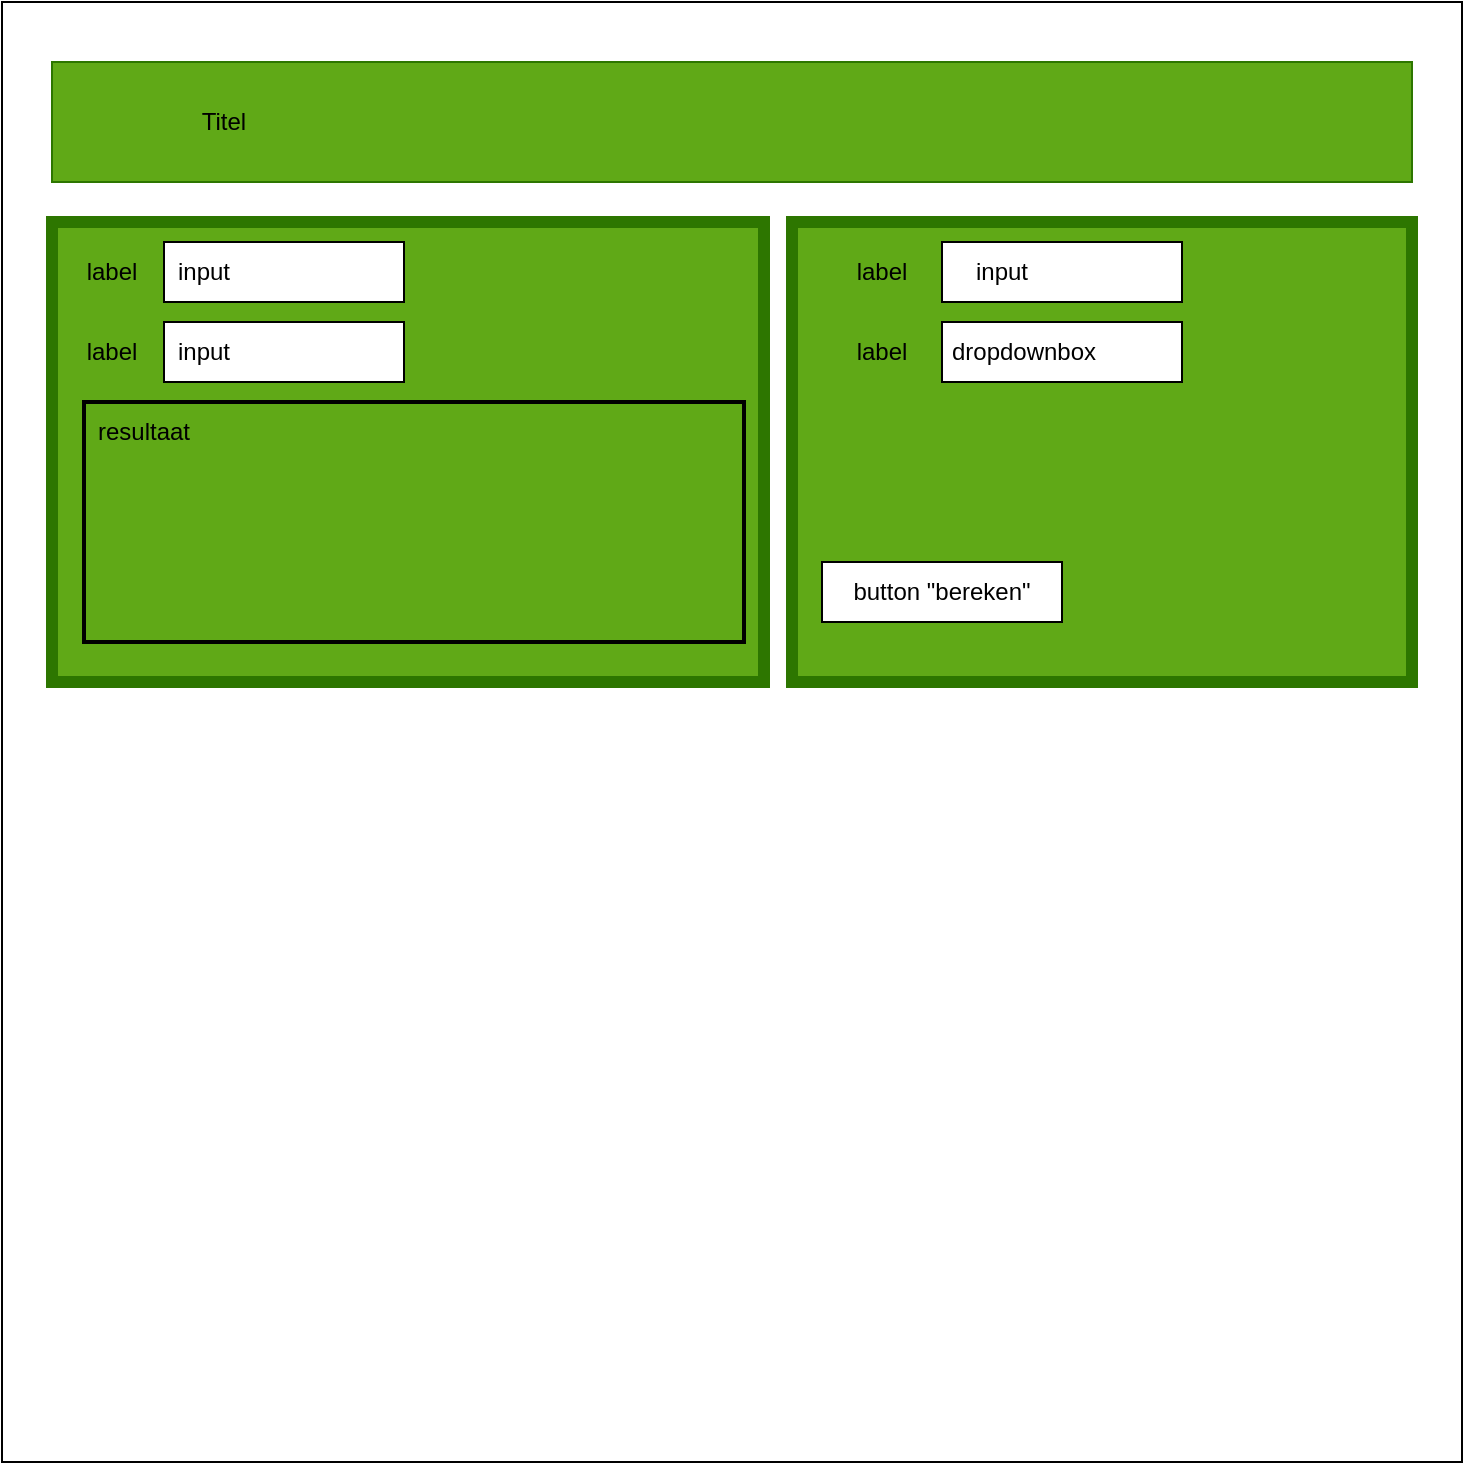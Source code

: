 <mxfile version="17.4.1" type="device"><diagram id="IHdeLvHC6VzFdme1Ki3S" name="Page-1"><mxGraphModel dx="1102" dy="582" grid="1" gridSize="10" guides="1" tooltips="1" connect="1" arrows="1" fold="1" page="1" pageScale="1" pageWidth="827" pageHeight="1169" math="0" shadow="0"><root><mxCell id="0"/><mxCell id="1" parent="0"/><mxCell id="W7TFeXx29wIJwgRFNPFf-1" value="" style="whiteSpace=wrap;html=1;aspect=fixed;" parent="1" vertex="1"><mxGeometry x="49" y="20" width="730" height="730" as="geometry"/></mxCell><mxCell id="W7TFeXx29wIJwgRFNPFf-4" value="" style="rounded=0;whiteSpace=wrap;html=1;fillColor=#60a917;strokeColor=#2D7600;fontColor=#ffffff;" parent="1" vertex="1"><mxGeometry x="74" y="50" width="680" height="60" as="geometry"/></mxCell><mxCell id="W7TFeXx29wIJwgRFNPFf-5" value="Titel" style="text;html=1;strokeColor=none;fillColor=none;align=center;verticalAlign=middle;whiteSpace=wrap;rounded=0;strokeWidth=6;" parent="1" vertex="1"><mxGeometry x="80" y="65" width="160" height="30" as="geometry"/></mxCell><mxCell id="W7TFeXx29wIJwgRFNPFf-6" value="" style="rounded=0;whiteSpace=wrap;html=1;strokeWidth=6;strokeColor=#2D7600;fillColor=#60a917;fontColor=#ffffff;" parent="1" vertex="1"><mxGeometry x="444" y="130" width="310" height="230" as="geometry"/></mxCell><mxCell id="W7TFeXx29wIJwgRFNPFf-8" value="" style="rounded=0;whiteSpace=wrap;html=1;strokeWidth=6;strokeColor=#2D7600;fillColor=#60a917;fontColor=#ffffff;" parent="1" vertex="1"><mxGeometry x="74" y="130" width="356" height="230" as="geometry"/></mxCell><mxCell id="01IaR_N4sh7D1pHiHpRC-1" value="label" style="text;html=1;strokeColor=none;fillColor=none;align=center;verticalAlign=middle;whiteSpace=wrap;rounded=0;" parent="1" vertex="1"><mxGeometry x="74" y="140" width="60" height="30" as="geometry"/></mxCell><mxCell id="01IaR_N4sh7D1pHiHpRC-2" value="" style="rounded=0;whiteSpace=wrap;html=1;" parent="1" vertex="1"><mxGeometry x="130" y="140" width="120" height="30" as="geometry"/></mxCell><mxCell id="01IaR_N4sh7D1pHiHpRC-3" value="input" style="text;html=1;strokeColor=none;fillColor=none;align=center;verticalAlign=middle;whiteSpace=wrap;rounded=0;" parent="1" vertex="1"><mxGeometry x="120" y="140" width="60" height="30" as="geometry"/></mxCell><mxCell id="01IaR_N4sh7D1pHiHpRC-4" value="button &quot;bereken&quot;" style="rounded=0;whiteSpace=wrap;html=1;" parent="1" vertex="1"><mxGeometry x="459" y="300" width="120" height="30" as="geometry"/></mxCell><mxCell id="01IaR_N4sh7D1pHiHpRC-5" value="" style="rounded=0;whiteSpace=wrap;html=1;fillColor=none;strokeWidth=2;" parent="1" vertex="1"><mxGeometry x="90" y="220" width="330" height="120" as="geometry"/></mxCell><mxCell id="01IaR_N4sh7D1pHiHpRC-6" value="resultaat" style="text;html=1;strokeColor=none;fillColor=none;align=center;verticalAlign=middle;whiteSpace=wrap;rounded=0;" parent="1" vertex="1"><mxGeometry x="90" y="220" width="60" height="30" as="geometry"/></mxCell><mxCell id="zTXIHkCxVGvPw5HoioCy-2" value="" style="rounded=0;whiteSpace=wrap;html=1;" vertex="1" parent="1"><mxGeometry x="130" y="180" width="120" height="30" as="geometry"/></mxCell><mxCell id="zTXIHkCxVGvPw5HoioCy-3" value="input" style="text;html=1;strokeColor=none;fillColor=none;align=center;verticalAlign=middle;whiteSpace=wrap;rounded=0;" vertex="1" parent="1"><mxGeometry x="120" y="180" width="60" height="30" as="geometry"/></mxCell><mxCell id="zTXIHkCxVGvPw5HoioCy-4" value="label" style="text;html=1;strokeColor=none;fillColor=none;align=center;verticalAlign=middle;whiteSpace=wrap;rounded=0;" vertex="1" parent="1"><mxGeometry x="74" y="180" width="60" height="30" as="geometry"/></mxCell><mxCell id="zTXIHkCxVGvPw5HoioCy-5" value="label" style="text;html=1;strokeColor=none;fillColor=none;align=center;verticalAlign=middle;whiteSpace=wrap;rounded=0;" vertex="1" parent="1"><mxGeometry x="459" y="140" width="60" height="30" as="geometry"/></mxCell><mxCell id="zTXIHkCxVGvPw5HoioCy-6" value="" style="rounded=0;whiteSpace=wrap;html=1;" vertex="1" parent="1"><mxGeometry x="519" y="140" width="120" height="30" as="geometry"/></mxCell><mxCell id="zTXIHkCxVGvPw5HoioCy-7" value="" style="rounded=0;whiteSpace=wrap;html=1;" vertex="1" parent="1"><mxGeometry x="519" y="180" width="120" height="30" as="geometry"/></mxCell><mxCell id="zTXIHkCxVGvPw5HoioCy-8" value="label" style="text;html=1;strokeColor=none;fillColor=none;align=center;verticalAlign=middle;whiteSpace=wrap;rounded=0;" vertex="1" parent="1"><mxGeometry x="459" y="180" width="60" height="30" as="geometry"/></mxCell><mxCell id="zTXIHkCxVGvPw5HoioCy-9" value="dropdownbox" style="text;html=1;strokeColor=none;fillColor=none;align=center;verticalAlign=middle;whiteSpace=wrap;rounded=0;" vertex="1" parent="1"><mxGeometry x="530" y="180" width="60" height="30" as="geometry"/></mxCell><mxCell id="zTXIHkCxVGvPw5HoioCy-10" value="input" style="text;html=1;strokeColor=none;fillColor=none;align=center;verticalAlign=middle;whiteSpace=wrap;rounded=0;" vertex="1" parent="1"><mxGeometry x="519" y="140" width="60" height="30" as="geometry"/></mxCell></root></mxGraphModel></diagram></mxfile>